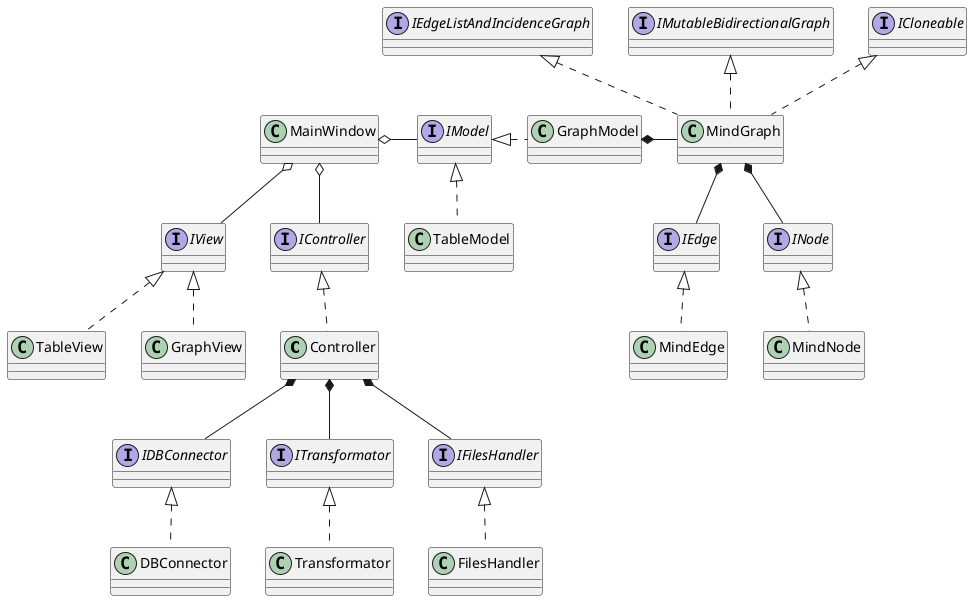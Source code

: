 @startuml
class Controller
class GraphModel
class MindGraph
class MindNode
Class MindEdge
class GraphView
class Transformator
class TableModel
class TableView
class FilesHandler
class DBConnector
class MainWindow
interface IModel
interface IView
interface IDBConnector
interface INode
interface IEdge
interface IEdgeListAndIncidenceGraph
interface IMutableBidirectionalGraph
interface ICloneable
interface IController
interface ITransformator
interface IFilesHandler

IModel <|.right. GraphModel
IModel <|.. TableModel
IView <|.. GraphView
IView <|.. TableView
IDBConnector <|.. DBConnector
IEdge <|.. MindEdge
INode <|.. MindNode
IEdgeListAndIncidenceGraph <|.. MindGraph
IMutableBidirectionalGraph <|.. MindGraph
ICloneable <|.. MindGraph
IController <|.. Controller
ITransformator <|.. Transformator
IFilesHandler <|.. FilesHandler

MainWindow o-- IController
MainWindow o-- IView
MainWindow o-right- IModel
GraphModel *-right- MindGraph
MindGraph *-- INode
MindGraph *-- IEdge
Controller *-- ITransformator
Controller *-- IFilesHandler
Controller *-- IDBConnector
@enduml